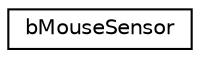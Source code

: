 digraph G
{
  edge [fontname="Helvetica",fontsize="10",labelfontname="Helvetica",labelfontsize="10"];
  node [fontname="Helvetica",fontsize="10",shape=record];
  rankdir=LR;
  Node1 [label="bMouseSensor",height=0.2,width=0.4,color="black", fillcolor="white", style="filled",URL="$d4/d24/structbMouseSensor.html"];
}
